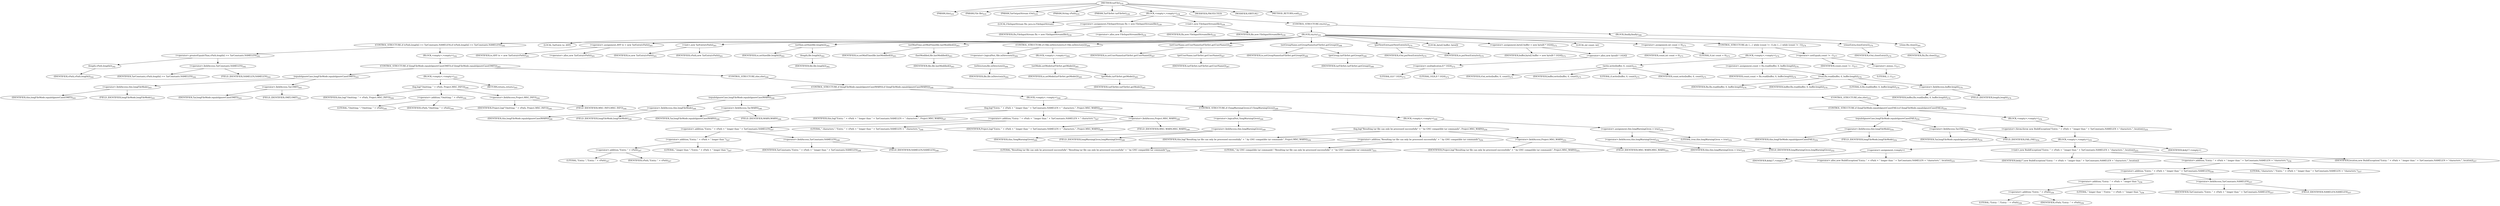 digraph "tarFile" {  
"570" [label = <(METHOD,tarFile)<SUB>235</SUB>> ]
"25" [label = <(PARAM,this)<SUB>235</SUB>> ]
"571" [label = <(PARAM,File file)<SUB>235</SUB>> ]
"572" [label = <(PARAM,TarOutputStream tOut)<SUB>235</SUB>> ]
"573" [label = <(PARAM,String vPath)<SUB>235</SUB>> ]
"574" [label = <(PARAM,TarFileSet tarFileSet)<SUB>236</SUB>> ]
"575" [label = <(BLOCK,&lt;empty&gt;,&lt;empty&gt;)<SUB>238</SUB>> ]
"23" [label = <(LOCAL,FileInputStream fIn: java.io.FileInputStream)> ]
"576" [label = <(&lt;operator&gt;.assignment,FileInputStream fIn = new FileInputStream(file))<SUB>239</SUB>> ]
"577" [label = <(IDENTIFIER,fIn,FileInputStream fIn = new FileInputStream(file))<SUB>239</SUB>> ]
"578" [label = <(&lt;operator&gt;.alloc,new FileInputStream(file))<SUB>239</SUB>> ]
"579" [label = <(&lt;init&gt;,new FileInputStream(file))<SUB>239</SUB>> ]
"22" [label = <(IDENTIFIER,fIn,new FileInputStream(file))<SUB>239</SUB>> ]
"580" [label = <(IDENTIFIER,file,new FileInputStream(file))<SUB>239</SUB>> ]
"581" [label = <(CONTROL_STRUCTURE,try,try)<SUB>241</SUB>> ]
"582" [label = <(BLOCK,try,try)<SUB>241</SUB>> ]
"583" [label = <(CONTROL_STRUCTURE,if (vPath.length() &gt;= TarConstants.NAMELEN),if (vPath.length() &gt;= TarConstants.NAMELEN))<SUB>242</SUB>> ]
"584" [label = <(&lt;operator&gt;.greaterEqualsThan,vPath.length() &gt;= TarConstants.NAMELEN)<SUB>242</SUB>> ]
"585" [label = <(length,vPath.length())<SUB>242</SUB>> ]
"586" [label = <(IDENTIFIER,vPath,vPath.length())<SUB>242</SUB>> ]
"587" [label = <(&lt;operator&gt;.fieldAccess,TarConstants.NAMELEN)<SUB>242</SUB>> ]
"588" [label = <(IDENTIFIER,TarConstants,vPath.length() &gt;= TarConstants.NAMELEN)<SUB>242</SUB>> ]
"589" [label = <(FIELD_IDENTIFIER,NAMELEN,NAMELEN)<SUB>242</SUB>> ]
"590" [label = <(BLOCK,&lt;empty&gt;,&lt;empty&gt;)<SUB>242</SUB>> ]
"591" [label = <(CONTROL_STRUCTURE,if (longFileMode.equalsIgnoreCase(OMIT)),if (longFileMode.equalsIgnoreCase(OMIT)))<SUB>243</SUB>> ]
"592" [label = <(equalsIgnoreCase,longFileMode.equalsIgnoreCase(OMIT))<SUB>243</SUB>> ]
"593" [label = <(&lt;operator&gt;.fieldAccess,this.longFileMode)<SUB>243</SUB>> ]
"594" [label = <(IDENTIFIER,this,longFileMode.equalsIgnoreCase(OMIT))<SUB>243</SUB>> ]
"595" [label = <(FIELD_IDENTIFIER,longFileMode,longFileMode)<SUB>243</SUB>> ]
"596" [label = <(&lt;operator&gt;.fieldAccess,Tar.OMIT)<SUB>243</SUB>> ]
"597" [label = <(IDENTIFIER,Tar,longFileMode.equalsIgnoreCase(OMIT))<SUB>243</SUB>> ]
"598" [label = <(FIELD_IDENTIFIER,OMIT,OMIT)<SUB>243</SUB>> ]
"599" [label = <(BLOCK,&lt;empty&gt;,&lt;empty&gt;)<SUB>243</SUB>> ]
"600" [label = <(log,log(&quot;Omitting: &quot; + vPath, Project.MSG_INFO))<SUB>244</SUB>> ]
"24" [label = <(IDENTIFIER,this,log(&quot;Omitting: &quot; + vPath, Project.MSG_INFO))<SUB>244</SUB>> ]
"601" [label = <(&lt;operator&gt;.addition,&quot;Omitting: &quot; + vPath)<SUB>244</SUB>> ]
"602" [label = <(LITERAL,&quot;Omitting: &quot;,&quot;Omitting: &quot; + vPath)<SUB>244</SUB>> ]
"603" [label = <(IDENTIFIER,vPath,&quot;Omitting: &quot; + vPath)<SUB>244</SUB>> ]
"604" [label = <(&lt;operator&gt;.fieldAccess,Project.MSG_INFO)<SUB>244</SUB>> ]
"605" [label = <(IDENTIFIER,Project,log(&quot;Omitting: &quot; + vPath, Project.MSG_INFO))<SUB>244</SUB>> ]
"606" [label = <(FIELD_IDENTIFIER,MSG_INFO,MSG_INFO)<SUB>244</SUB>> ]
"607" [label = <(RETURN,return;,return;)<SUB>245</SUB>> ]
"608" [label = <(CONTROL_STRUCTURE,else,else)<SUB>246</SUB>> ]
"609" [label = <(CONTROL_STRUCTURE,if (longFileMode.equalsIgnoreCase(WARN)),if (longFileMode.equalsIgnoreCase(WARN)))<SUB>246</SUB>> ]
"610" [label = <(equalsIgnoreCase,longFileMode.equalsIgnoreCase(WARN))<SUB>246</SUB>> ]
"611" [label = <(&lt;operator&gt;.fieldAccess,this.longFileMode)<SUB>246</SUB>> ]
"612" [label = <(IDENTIFIER,this,longFileMode.equalsIgnoreCase(WARN))<SUB>246</SUB>> ]
"613" [label = <(FIELD_IDENTIFIER,longFileMode,longFileMode)<SUB>246</SUB>> ]
"614" [label = <(&lt;operator&gt;.fieldAccess,Tar.WARN)<SUB>246</SUB>> ]
"615" [label = <(IDENTIFIER,Tar,longFileMode.equalsIgnoreCase(WARN))<SUB>246</SUB>> ]
"616" [label = <(FIELD_IDENTIFIER,WARN,WARN)<SUB>246</SUB>> ]
"617" [label = <(BLOCK,&lt;empty&gt;,&lt;empty&gt;)<SUB>246</SUB>> ]
"618" [label = <(log,log(&quot;Entry: &quot; + vPath + &quot; longer than &quot; + TarConstants.NAMELEN + &quot; characters.&quot;, Project.MSG_WARN))<SUB>247</SUB>> ]
"26" [label = <(IDENTIFIER,this,log(&quot;Entry: &quot; + vPath + &quot; longer than &quot; + TarConstants.NAMELEN + &quot; characters.&quot;, Project.MSG_WARN))<SUB>247</SUB>> ]
"619" [label = <(&lt;operator&gt;.addition,&quot;Entry: &quot; + vPath + &quot; longer than &quot; + TarConstants.NAMELEN + &quot; characters.&quot;)<SUB>247</SUB>> ]
"620" [label = <(&lt;operator&gt;.addition,&quot;Entry: &quot; + vPath + &quot; longer than &quot; + TarConstants.NAMELEN)<SUB>247</SUB>> ]
"621" [label = <(&lt;operator&gt;.addition,&quot;Entry: &quot; + vPath + &quot; longer than &quot;)<SUB>247</SUB>> ]
"622" [label = <(&lt;operator&gt;.addition,&quot;Entry: &quot; + vPath)<SUB>247</SUB>> ]
"623" [label = <(LITERAL,&quot;Entry: &quot;,&quot;Entry: &quot; + vPath)<SUB>247</SUB>> ]
"624" [label = <(IDENTIFIER,vPath,&quot;Entry: &quot; + vPath)<SUB>247</SUB>> ]
"625" [label = <(LITERAL,&quot; longer than &quot;,&quot;Entry: &quot; + vPath + &quot; longer than &quot;)<SUB>247</SUB>> ]
"626" [label = <(&lt;operator&gt;.fieldAccess,TarConstants.NAMELEN)<SUB>248</SUB>> ]
"627" [label = <(IDENTIFIER,TarConstants,&quot;Entry: &quot; + vPath + &quot; longer than &quot; + TarConstants.NAMELEN)<SUB>248</SUB>> ]
"628" [label = <(FIELD_IDENTIFIER,NAMELEN,NAMELEN)<SUB>248</SUB>> ]
"629" [label = <(LITERAL,&quot; characters.&quot;,&quot;Entry: &quot; + vPath + &quot; longer than &quot; + TarConstants.NAMELEN + &quot; characters.&quot;)<SUB>248</SUB>> ]
"630" [label = <(&lt;operator&gt;.fieldAccess,Project.MSG_WARN)<SUB>248</SUB>> ]
"631" [label = <(IDENTIFIER,Project,log(&quot;Entry: &quot; + vPath + &quot; longer than &quot; + TarConstants.NAMELEN + &quot; characters.&quot;, Project.MSG_WARN))<SUB>248</SUB>> ]
"632" [label = <(FIELD_IDENTIFIER,MSG_WARN,MSG_WARN)<SUB>248</SUB>> ]
"633" [label = <(CONTROL_STRUCTURE,if (!longWarningGiven),if (!longWarningGiven))<SUB>249</SUB>> ]
"634" [label = <(&lt;operator&gt;.logicalNot,!longWarningGiven)<SUB>249</SUB>> ]
"635" [label = <(&lt;operator&gt;.fieldAccess,this.longWarningGiven)<SUB>249</SUB>> ]
"636" [label = <(IDENTIFIER,this,!longWarningGiven)<SUB>249</SUB>> ]
"637" [label = <(FIELD_IDENTIFIER,longWarningGiven,longWarningGiven)<SUB>249</SUB>> ]
"638" [label = <(BLOCK,&lt;empty&gt;,&lt;empty&gt;)<SUB>249</SUB>> ]
"639" [label = <(log,log(&quot;Resulting tar file can only be processed successfully&quot; + &quot; by GNU compatible tar commands&quot;, Project.MSG_WARN))<SUB>250</SUB>> ]
"27" [label = <(IDENTIFIER,this,log(&quot;Resulting tar file can only be processed successfully&quot; + &quot; by GNU compatible tar commands&quot;, Project.MSG_WARN))<SUB>250</SUB>> ]
"640" [label = <(&lt;operator&gt;.addition,&quot;Resulting tar file can only be processed successfully&quot; + &quot; by GNU compatible tar commands&quot;)<SUB>250</SUB>> ]
"641" [label = <(LITERAL,&quot;Resulting tar file can only be processed successfully&quot;,&quot;Resulting tar file can only be processed successfully&quot; + &quot; by GNU compatible tar commands&quot;)<SUB>250</SUB>> ]
"642" [label = <(LITERAL,&quot; by GNU compatible tar commands&quot;,&quot;Resulting tar file can only be processed successfully&quot; + &quot; by GNU compatible tar commands&quot;)<SUB>251</SUB>> ]
"643" [label = <(&lt;operator&gt;.fieldAccess,Project.MSG_WARN)<SUB>251</SUB>> ]
"644" [label = <(IDENTIFIER,Project,log(&quot;Resulting tar file can only be processed successfully&quot; + &quot; by GNU compatible tar commands&quot;, Project.MSG_WARN))<SUB>251</SUB>> ]
"645" [label = <(FIELD_IDENTIFIER,MSG_WARN,MSG_WARN)<SUB>251</SUB>> ]
"646" [label = <(&lt;operator&gt;.assignment,this.longWarningGiven = true)<SUB>252</SUB>> ]
"647" [label = <(&lt;operator&gt;.fieldAccess,this.longWarningGiven)<SUB>252</SUB>> ]
"648" [label = <(IDENTIFIER,this,this.longWarningGiven = true)<SUB>252</SUB>> ]
"649" [label = <(FIELD_IDENTIFIER,longWarningGiven,longWarningGiven)<SUB>252</SUB>> ]
"650" [label = <(LITERAL,true,this.longWarningGiven = true)<SUB>252</SUB>> ]
"651" [label = <(CONTROL_STRUCTURE,else,else)<SUB>254</SUB>> ]
"652" [label = <(CONTROL_STRUCTURE,if (longFileMode.equalsIgnoreCase(FAIL)),if (longFileMode.equalsIgnoreCase(FAIL)))<SUB>254</SUB>> ]
"653" [label = <(equalsIgnoreCase,longFileMode.equalsIgnoreCase(FAIL))<SUB>254</SUB>> ]
"654" [label = <(&lt;operator&gt;.fieldAccess,this.longFileMode)<SUB>254</SUB>> ]
"655" [label = <(IDENTIFIER,this,longFileMode.equalsIgnoreCase(FAIL))<SUB>254</SUB>> ]
"656" [label = <(FIELD_IDENTIFIER,longFileMode,longFileMode)<SUB>254</SUB>> ]
"657" [label = <(&lt;operator&gt;.fieldAccess,Tar.FAIL)<SUB>254</SUB>> ]
"658" [label = <(IDENTIFIER,Tar,longFileMode.equalsIgnoreCase(FAIL))<SUB>254</SUB>> ]
"659" [label = <(FIELD_IDENTIFIER,FAIL,FAIL)<SUB>254</SUB>> ]
"660" [label = <(BLOCK,&lt;empty&gt;,&lt;empty&gt;)<SUB>254</SUB>> ]
"661" [label = <(&lt;operator&gt;.throw,throw new BuildException(&quot;Entry: &quot; + vPath + &quot; longer than &quot; + TarConstants.NAMELEN + &quot;characters.&quot;, location);)<SUB>255</SUB>> ]
"662" [label = <(BLOCK,&lt;empty&gt;,&lt;empty&gt;)<SUB>255</SUB>> ]
"663" [label = <(&lt;operator&gt;.assignment,&lt;empty&gt;)> ]
"664" [label = <(IDENTIFIER,$obj17,&lt;empty&gt;)> ]
"665" [label = <(&lt;operator&gt;.alloc,new BuildException(&quot;Entry: &quot; + vPath + &quot; longer than &quot; + TarConstants.NAMELEN + &quot;characters.&quot;, location))<SUB>255</SUB>> ]
"666" [label = <(&lt;init&gt;,new BuildException(&quot;Entry: &quot; + vPath + &quot; longer than &quot; + TarConstants.NAMELEN + &quot;characters.&quot;, location))<SUB>255</SUB>> ]
"667" [label = <(IDENTIFIER,$obj17,new BuildException(&quot;Entry: &quot; + vPath + &quot; longer than &quot; + TarConstants.NAMELEN + &quot;characters.&quot;, location))> ]
"668" [label = <(&lt;operator&gt;.addition,&quot;Entry: &quot; + vPath + &quot; longer than &quot; + TarConstants.NAMELEN + &quot;characters.&quot;)<SUB>256</SUB>> ]
"669" [label = <(&lt;operator&gt;.addition,&quot;Entry: &quot; + vPath + &quot; longer than &quot; + TarConstants.NAMELEN)<SUB>256</SUB>> ]
"670" [label = <(&lt;operator&gt;.addition,&quot;Entry: &quot; + vPath + &quot; longer than &quot;)<SUB>256</SUB>> ]
"671" [label = <(&lt;operator&gt;.addition,&quot;Entry: &quot; + vPath)<SUB>256</SUB>> ]
"672" [label = <(LITERAL,&quot;Entry: &quot;,&quot;Entry: &quot; + vPath)<SUB>256</SUB>> ]
"673" [label = <(IDENTIFIER,vPath,&quot;Entry: &quot; + vPath)<SUB>256</SUB>> ]
"674" [label = <(LITERAL,&quot; longer than &quot;,&quot;Entry: &quot; + vPath + &quot; longer than &quot;)<SUB>256</SUB>> ]
"675" [label = <(&lt;operator&gt;.fieldAccess,TarConstants.NAMELEN)<SUB>257</SUB>> ]
"676" [label = <(IDENTIFIER,TarConstants,&quot;Entry: &quot; + vPath + &quot; longer than &quot; + TarConstants.NAMELEN)<SUB>257</SUB>> ]
"677" [label = <(FIELD_IDENTIFIER,NAMELEN,NAMELEN)<SUB>257</SUB>> ]
"678" [label = <(LITERAL,&quot;characters.&quot;,&quot;Entry: &quot; + vPath + &quot; longer than &quot; + TarConstants.NAMELEN + &quot;characters.&quot;)<SUB>257</SUB>> ]
"679" [label = <(IDENTIFIER,location,new BuildException(&quot;Entry: &quot; + vPath + &quot; longer than &quot; + TarConstants.NAMELEN + &quot;characters.&quot;, location))<SUB>257</SUB>> ]
"680" [label = <(IDENTIFIER,$obj17,&lt;empty&gt;)> ]
"29" [label = <(LOCAL,TarEntry te: ANY)> ]
"681" [label = <(&lt;operator&gt;.assignment,ANY te = new TarEntry(vPath))<SUB>261</SUB>> ]
"682" [label = <(IDENTIFIER,te,ANY te = new TarEntry(vPath))<SUB>261</SUB>> ]
"683" [label = <(&lt;operator&gt;.alloc,new TarEntry(vPath))<SUB>261</SUB>> ]
"684" [label = <(&lt;init&gt;,new TarEntry(vPath))<SUB>261</SUB>> ]
"28" [label = <(IDENTIFIER,te,new TarEntry(vPath))<SUB>261</SUB>> ]
"685" [label = <(IDENTIFIER,vPath,new TarEntry(vPath))<SUB>261</SUB>> ]
"686" [label = <(setSize,setSize(file.length()))<SUB>262</SUB>> ]
"687" [label = <(IDENTIFIER,te,setSize(file.length()))<SUB>262</SUB>> ]
"688" [label = <(length,file.length())<SUB>262</SUB>> ]
"689" [label = <(IDENTIFIER,file,file.length())<SUB>262</SUB>> ]
"690" [label = <(setModTime,setModTime(file.lastModified()))<SUB>263</SUB>> ]
"691" [label = <(IDENTIFIER,te,setModTime(file.lastModified()))<SUB>263</SUB>> ]
"692" [label = <(lastModified,file.lastModified())<SUB>263</SUB>> ]
"693" [label = <(IDENTIFIER,file,file.lastModified())<SUB>263</SUB>> ]
"694" [label = <(CONTROL_STRUCTURE,if (!file.isDirectory()),if (!file.isDirectory()))<SUB>264</SUB>> ]
"695" [label = <(&lt;operator&gt;.logicalNot,!file.isDirectory())<SUB>264</SUB>> ]
"696" [label = <(isDirectory,file.isDirectory())<SUB>264</SUB>> ]
"697" [label = <(IDENTIFIER,file,file.isDirectory())<SUB>264</SUB>> ]
"698" [label = <(BLOCK,&lt;empty&gt;,&lt;empty&gt;)<SUB>264</SUB>> ]
"699" [label = <(setMode,setMode(tarFileSet.getMode()))<SUB>265</SUB>> ]
"700" [label = <(IDENTIFIER,te,setMode(tarFileSet.getMode()))<SUB>265</SUB>> ]
"701" [label = <(getMode,tarFileSet.getMode())<SUB>265</SUB>> ]
"702" [label = <(IDENTIFIER,tarFileSet,tarFileSet.getMode())<SUB>265</SUB>> ]
"703" [label = <(setUserName,setUserName(tarFileSet.getUserName()))<SUB>267</SUB>> ]
"704" [label = <(IDENTIFIER,te,setUserName(tarFileSet.getUserName()))<SUB>267</SUB>> ]
"705" [label = <(getUserName,tarFileSet.getUserName())<SUB>267</SUB>> ]
"706" [label = <(IDENTIFIER,tarFileSet,tarFileSet.getUserName())<SUB>267</SUB>> ]
"707" [label = <(setGroupName,setGroupName(tarFileSet.getGroup()))<SUB>268</SUB>> ]
"708" [label = <(IDENTIFIER,te,setGroupName(tarFileSet.getGroup()))<SUB>268</SUB>> ]
"709" [label = <(getGroup,tarFileSet.getGroup())<SUB>268</SUB>> ]
"710" [label = <(IDENTIFIER,tarFileSet,tarFileSet.getGroup())<SUB>268</SUB>> ]
"711" [label = <(putNextEntry,putNextEntry(te))<SUB>270</SUB>> ]
"712" [label = <(IDENTIFIER,tOut,putNextEntry(te))<SUB>270</SUB>> ]
"713" [label = <(IDENTIFIER,te,putNextEntry(te))<SUB>270</SUB>> ]
"714" [label = <(LOCAL,byte[] buffer: byte[])> ]
"715" [label = <(&lt;operator&gt;.assignment,byte[] buffer = new byte[8 * 1024])<SUB>272</SUB>> ]
"716" [label = <(IDENTIFIER,buffer,byte[] buffer = new byte[8 * 1024])<SUB>272</SUB>> ]
"717" [label = <(&lt;operator&gt;.alloc,new byte[8 * 1024])> ]
"718" [label = <(&lt;operator&gt;.multiplication,8 * 1024)<SUB>272</SUB>> ]
"719" [label = <(LITERAL,8,8 * 1024)<SUB>272</SUB>> ]
"720" [label = <(LITERAL,1024,8 * 1024)<SUB>272</SUB>> ]
"721" [label = <(LOCAL,int count: int)> ]
"722" [label = <(&lt;operator&gt;.assignment,int count = 0)<SUB>273</SUB>> ]
"723" [label = <(IDENTIFIER,count,int count = 0)<SUB>273</SUB>> ]
"724" [label = <(LITERAL,0,int count = 0)<SUB>273</SUB>> ]
"725" [label = <(CONTROL_STRUCTURE,do {...} while (count != -1),do {...} while (count != -1))<SUB>274</SUB>> ]
"726" [label = <(BLOCK,&lt;empty&gt;,&lt;empty&gt;)<SUB>274</SUB>> ]
"727" [label = <(write,write(buffer, 0, count))<SUB>275</SUB>> ]
"728" [label = <(IDENTIFIER,tOut,write(buffer, 0, count))<SUB>275</SUB>> ]
"729" [label = <(IDENTIFIER,buffer,write(buffer, 0, count))<SUB>275</SUB>> ]
"730" [label = <(LITERAL,0,write(buffer, 0, count))<SUB>275</SUB>> ]
"731" [label = <(IDENTIFIER,count,write(buffer, 0, count))<SUB>275</SUB>> ]
"732" [label = <(&lt;operator&gt;.assignment,count = fIn.read(buffer, 0, buffer.length))<SUB>276</SUB>> ]
"733" [label = <(IDENTIFIER,count,count = fIn.read(buffer, 0, buffer.length))<SUB>276</SUB>> ]
"734" [label = <(read,fIn.read(buffer, 0, buffer.length))<SUB>276</SUB>> ]
"735" [label = <(IDENTIFIER,fIn,fIn.read(buffer, 0, buffer.length))<SUB>276</SUB>> ]
"736" [label = <(IDENTIFIER,buffer,fIn.read(buffer, 0, buffer.length))<SUB>276</SUB>> ]
"737" [label = <(LITERAL,0,fIn.read(buffer, 0, buffer.length))<SUB>276</SUB>> ]
"738" [label = <(&lt;operator&gt;.fieldAccess,buffer.length)<SUB>276</SUB>> ]
"739" [label = <(IDENTIFIER,buffer,fIn.read(buffer, 0, buffer.length))<SUB>276</SUB>> ]
"740" [label = <(FIELD_IDENTIFIER,length,length)<SUB>276</SUB>> ]
"741" [label = <(&lt;operator&gt;.notEquals,count != -1)<SUB>277</SUB>> ]
"742" [label = <(IDENTIFIER,count,count != -1)<SUB>277</SUB>> ]
"743" [label = <(&lt;operator&gt;.minus,-1)<SUB>277</SUB>> ]
"744" [label = <(LITERAL,1,-1)<SUB>277</SUB>> ]
"745" [label = <(closeEntry,closeEntry())<SUB>279</SUB>> ]
"746" [label = <(IDENTIFIER,tOut,closeEntry())<SUB>279</SUB>> ]
"747" [label = <(BLOCK,finally,finally)<SUB>280</SUB>> ]
"748" [label = <(close,fIn.close())<SUB>281</SUB>> ]
"749" [label = <(IDENTIFIER,fIn,fIn.close())<SUB>281</SUB>> ]
"750" [label = <(MODIFIER,PROTECTED)> ]
"751" [label = <(MODIFIER,VIRTUAL)> ]
"752" [label = <(METHOD_RETURN,void)<SUB>235</SUB>> ]
  "570" -> "25" 
  "570" -> "571" 
  "570" -> "572" 
  "570" -> "573" 
  "570" -> "574" 
  "570" -> "575" 
  "570" -> "750" 
  "570" -> "751" 
  "570" -> "752" 
  "575" -> "23" 
  "575" -> "576" 
  "575" -> "579" 
  "575" -> "581" 
  "576" -> "577" 
  "576" -> "578" 
  "579" -> "22" 
  "579" -> "580" 
  "581" -> "582" 
  "581" -> "747" 
  "582" -> "583" 
  "582" -> "29" 
  "582" -> "681" 
  "582" -> "684" 
  "582" -> "686" 
  "582" -> "690" 
  "582" -> "694" 
  "582" -> "703" 
  "582" -> "707" 
  "582" -> "711" 
  "582" -> "714" 
  "582" -> "715" 
  "582" -> "721" 
  "582" -> "722" 
  "582" -> "725" 
  "582" -> "745" 
  "583" -> "584" 
  "583" -> "590" 
  "584" -> "585" 
  "584" -> "587" 
  "585" -> "586" 
  "587" -> "588" 
  "587" -> "589" 
  "590" -> "591" 
  "591" -> "592" 
  "591" -> "599" 
  "591" -> "608" 
  "592" -> "593" 
  "592" -> "596" 
  "593" -> "594" 
  "593" -> "595" 
  "596" -> "597" 
  "596" -> "598" 
  "599" -> "600" 
  "599" -> "607" 
  "600" -> "24" 
  "600" -> "601" 
  "600" -> "604" 
  "601" -> "602" 
  "601" -> "603" 
  "604" -> "605" 
  "604" -> "606" 
  "608" -> "609" 
  "609" -> "610" 
  "609" -> "617" 
  "609" -> "651" 
  "610" -> "611" 
  "610" -> "614" 
  "611" -> "612" 
  "611" -> "613" 
  "614" -> "615" 
  "614" -> "616" 
  "617" -> "618" 
  "617" -> "633" 
  "618" -> "26" 
  "618" -> "619" 
  "618" -> "630" 
  "619" -> "620" 
  "619" -> "629" 
  "620" -> "621" 
  "620" -> "626" 
  "621" -> "622" 
  "621" -> "625" 
  "622" -> "623" 
  "622" -> "624" 
  "626" -> "627" 
  "626" -> "628" 
  "630" -> "631" 
  "630" -> "632" 
  "633" -> "634" 
  "633" -> "638" 
  "634" -> "635" 
  "635" -> "636" 
  "635" -> "637" 
  "638" -> "639" 
  "638" -> "646" 
  "639" -> "27" 
  "639" -> "640" 
  "639" -> "643" 
  "640" -> "641" 
  "640" -> "642" 
  "643" -> "644" 
  "643" -> "645" 
  "646" -> "647" 
  "646" -> "650" 
  "647" -> "648" 
  "647" -> "649" 
  "651" -> "652" 
  "652" -> "653" 
  "652" -> "660" 
  "653" -> "654" 
  "653" -> "657" 
  "654" -> "655" 
  "654" -> "656" 
  "657" -> "658" 
  "657" -> "659" 
  "660" -> "661" 
  "661" -> "662" 
  "662" -> "663" 
  "662" -> "666" 
  "662" -> "680" 
  "663" -> "664" 
  "663" -> "665" 
  "666" -> "667" 
  "666" -> "668" 
  "666" -> "679" 
  "668" -> "669" 
  "668" -> "678" 
  "669" -> "670" 
  "669" -> "675" 
  "670" -> "671" 
  "670" -> "674" 
  "671" -> "672" 
  "671" -> "673" 
  "675" -> "676" 
  "675" -> "677" 
  "681" -> "682" 
  "681" -> "683" 
  "684" -> "28" 
  "684" -> "685" 
  "686" -> "687" 
  "686" -> "688" 
  "688" -> "689" 
  "690" -> "691" 
  "690" -> "692" 
  "692" -> "693" 
  "694" -> "695" 
  "694" -> "698" 
  "695" -> "696" 
  "696" -> "697" 
  "698" -> "699" 
  "699" -> "700" 
  "699" -> "701" 
  "701" -> "702" 
  "703" -> "704" 
  "703" -> "705" 
  "705" -> "706" 
  "707" -> "708" 
  "707" -> "709" 
  "709" -> "710" 
  "711" -> "712" 
  "711" -> "713" 
  "715" -> "716" 
  "715" -> "717" 
  "717" -> "718" 
  "718" -> "719" 
  "718" -> "720" 
  "722" -> "723" 
  "722" -> "724" 
  "725" -> "726" 
  "725" -> "741" 
  "726" -> "727" 
  "726" -> "732" 
  "727" -> "728" 
  "727" -> "729" 
  "727" -> "730" 
  "727" -> "731" 
  "732" -> "733" 
  "732" -> "734" 
  "734" -> "735" 
  "734" -> "736" 
  "734" -> "737" 
  "734" -> "738" 
  "738" -> "739" 
  "738" -> "740" 
  "741" -> "742" 
  "741" -> "743" 
  "743" -> "744" 
  "745" -> "746" 
  "747" -> "748" 
  "748" -> "749" 
}
